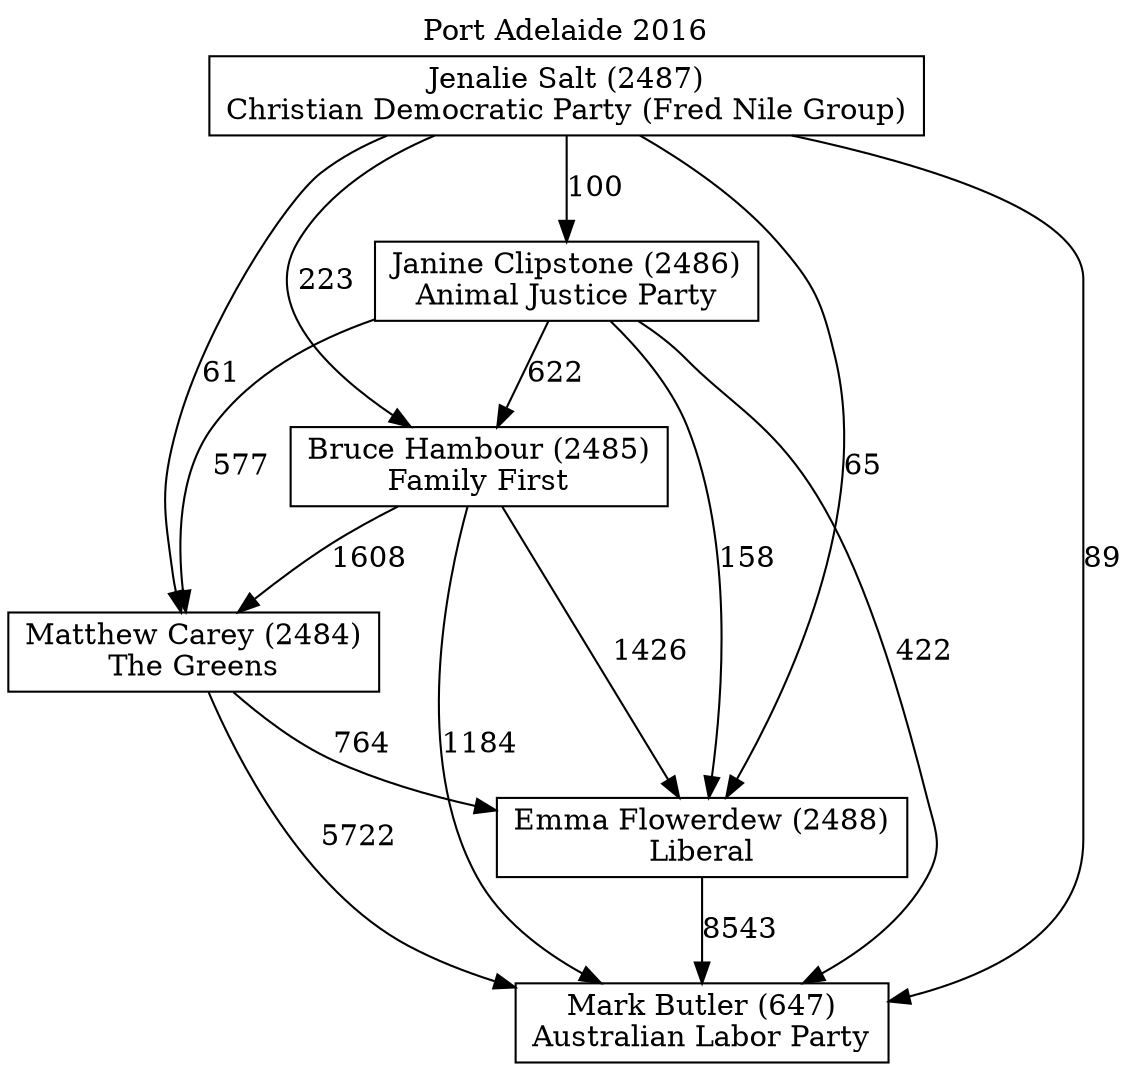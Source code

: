 // House preference flow
digraph "Mark Butler (647)_Port Adelaide_2016" {
	graph [label="Port Adelaide 2016" labelloc=t mclimit=10]
	node [shape=box]
	"Mark Butler (647)" [label="Mark Butler (647)
Australian Labor Party"]
	"Bruce Hambour (2485)" [label="Bruce Hambour (2485)
Family First"]
	"Emma Flowerdew (2488)" [label="Emma Flowerdew (2488)
Liberal"]
	"Matthew Carey (2484)" [label="Matthew Carey (2484)
The Greens"]
	"Janine Clipstone (2486)" [label="Janine Clipstone (2486)
Animal Justice Party"]
	"Jenalie Salt (2487)" [label="Jenalie Salt (2487)
Christian Democratic Party (Fred Nile Group)"]
	"Matthew Carey (2484)" -> "Emma Flowerdew (2488)" [label=764]
	"Jenalie Salt (2487)" -> "Janine Clipstone (2486)" [label=100]
	"Bruce Hambour (2485)" -> "Matthew Carey (2484)" [label=1608]
	"Jenalie Salt (2487)" -> "Mark Butler (647)" [label=89]
	"Janine Clipstone (2486)" -> "Emma Flowerdew (2488)" [label=158]
	"Jenalie Salt (2487)" -> "Emma Flowerdew (2488)" [label=65]
	"Bruce Hambour (2485)" -> "Emma Flowerdew (2488)" [label=1426]
	"Janine Clipstone (2486)" -> "Mark Butler (647)" [label=422]
	"Matthew Carey (2484)" -> "Mark Butler (647)" [label=5722]
	"Jenalie Salt (2487)" -> "Bruce Hambour (2485)" [label=223]
	"Janine Clipstone (2486)" -> "Bruce Hambour (2485)" [label=622]
	"Bruce Hambour (2485)" -> "Mark Butler (647)" [label=1184]
	"Jenalie Salt (2487)" -> "Matthew Carey (2484)" [label=61]
	"Emma Flowerdew (2488)" -> "Mark Butler (647)" [label=8543]
	"Janine Clipstone (2486)" -> "Matthew Carey (2484)" [label=577]
}
